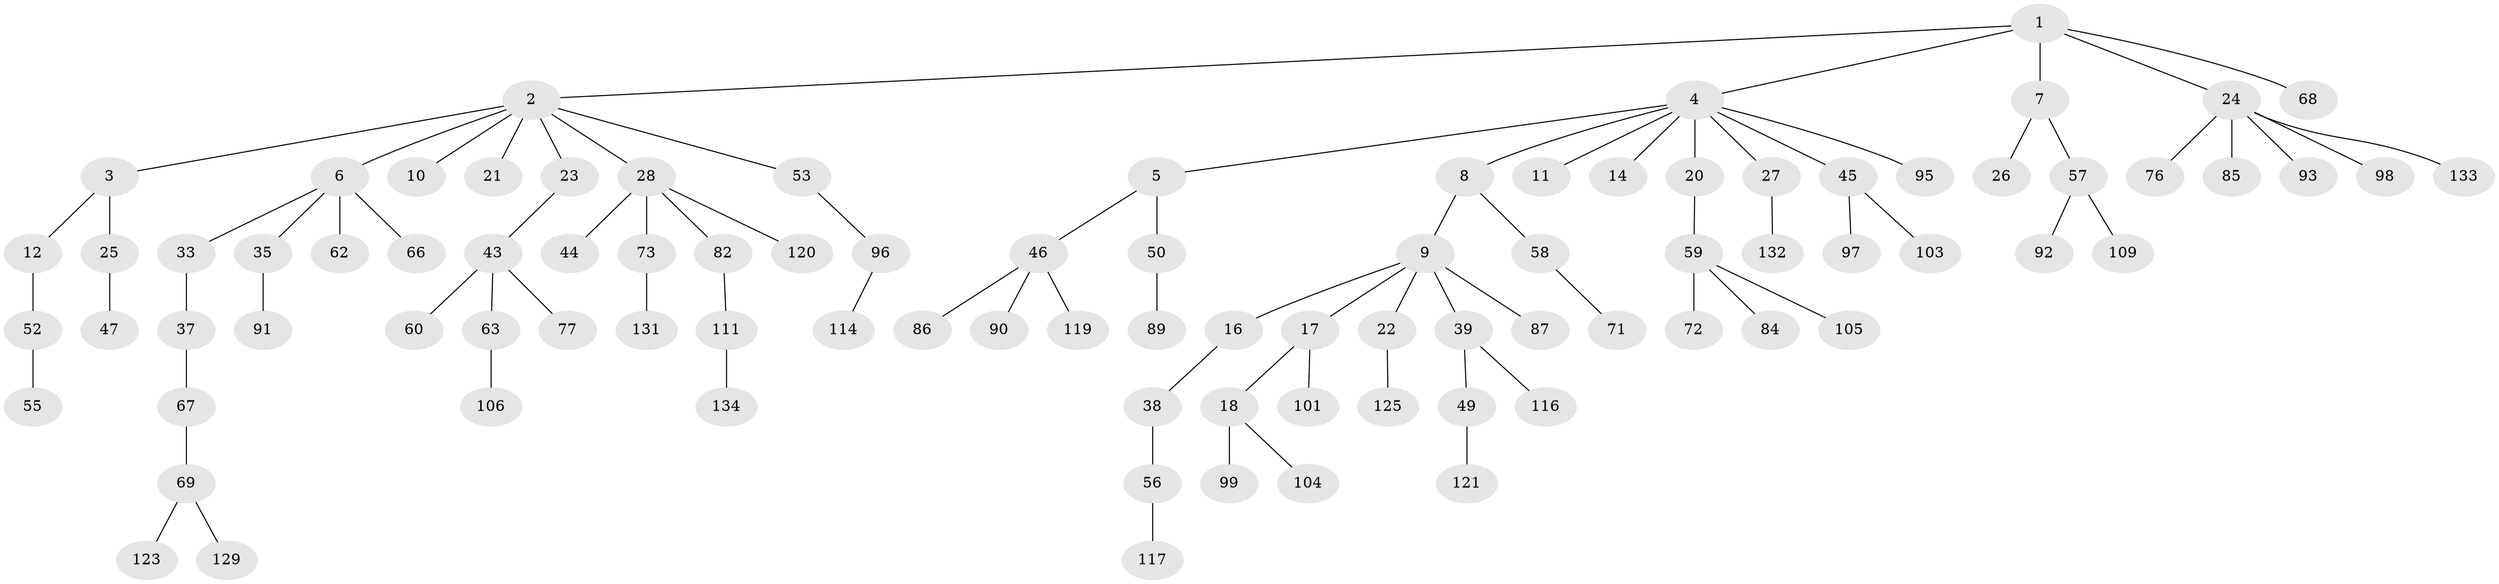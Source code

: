 // original degree distribution, {5: 0.014925373134328358, 7: 0.007462686567164179, 4: 0.08955223880597014, 9: 0.007462686567164179, 3: 0.12686567164179105, 1: 0.4552238805970149, 2: 0.29850746268656714}
// Generated by graph-tools (version 1.1) at 2025/42/03/06/25 10:42:04]
// undirected, 91 vertices, 90 edges
graph export_dot {
graph [start="1"]
  node [color=gray90,style=filled];
  1 [super="+41"];
  2 [super="+15"];
  3 [super="+29"];
  4 [super="+19"];
  5 [super="+40"];
  6 [super="+30"];
  7 [super="+78"];
  8 [super="+54"];
  9 [super="+13"];
  10;
  11 [super="+79"];
  12 [super="+32"];
  14;
  16;
  17 [super="+36"];
  18 [super="+34"];
  20;
  21;
  22 [super="+94"];
  23 [super="+74"];
  24 [super="+64"];
  25 [super="+31"];
  26 [super="+128"];
  27 [super="+83"];
  28 [super="+48"];
  33;
  35 [super="+126"];
  37 [super="+42"];
  38 [super="+51"];
  39 [super="+108"];
  43 [super="+61"];
  44 [super="+65"];
  45 [super="+80"];
  46 [super="+127"];
  47;
  49;
  50;
  52;
  53 [super="+70"];
  55 [super="+75"];
  56 [super="+130"];
  57;
  58;
  59 [super="+81"];
  60;
  62;
  63;
  66;
  67;
  68;
  69 [super="+88"];
  71;
  72;
  73 [super="+102"];
  76;
  77 [super="+107"];
  82;
  84 [super="+100"];
  85;
  86 [super="+115"];
  87;
  89;
  90;
  91;
  92 [super="+118"];
  93;
  95;
  96;
  97 [super="+122"];
  98;
  99;
  101;
  103;
  104;
  105;
  106 [super="+112"];
  109 [super="+110"];
  111 [super="+113"];
  114 [super="+124"];
  116;
  117;
  119;
  120;
  121;
  123;
  125;
  129;
  131;
  132;
  133;
  134;
  1 -- 2;
  1 -- 4;
  1 -- 7;
  1 -- 24;
  1 -- 68;
  2 -- 3;
  2 -- 6;
  2 -- 10;
  2 -- 23;
  2 -- 28;
  2 -- 21;
  2 -- 53;
  3 -- 12;
  3 -- 25;
  4 -- 5;
  4 -- 8;
  4 -- 11;
  4 -- 14;
  4 -- 27;
  4 -- 45;
  4 -- 95;
  4 -- 20;
  5 -- 50;
  5 -- 46;
  6 -- 35;
  6 -- 66;
  6 -- 62;
  6 -- 33;
  7 -- 26;
  7 -- 57;
  8 -- 9;
  8 -- 58;
  9 -- 16;
  9 -- 39;
  9 -- 87;
  9 -- 17;
  9 -- 22;
  12 -- 52;
  16 -- 38;
  17 -- 18;
  17 -- 101;
  18 -- 104;
  18 -- 99;
  20 -- 59;
  22 -- 125;
  23 -- 43;
  24 -- 93;
  24 -- 133;
  24 -- 98;
  24 -- 76;
  24 -- 85;
  25 -- 47;
  27 -- 132;
  28 -- 44;
  28 -- 82;
  28 -- 120;
  28 -- 73;
  33 -- 37;
  35 -- 91;
  37 -- 67;
  38 -- 56;
  39 -- 49;
  39 -- 116;
  43 -- 60;
  43 -- 77;
  43 -- 63;
  45 -- 103;
  45 -- 97;
  46 -- 86;
  46 -- 90;
  46 -- 119;
  49 -- 121;
  50 -- 89;
  52 -- 55;
  53 -- 96;
  56 -- 117;
  57 -- 92;
  57 -- 109;
  58 -- 71;
  59 -- 72;
  59 -- 105;
  59 -- 84;
  63 -- 106;
  67 -- 69;
  69 -- 123;
  69 -- 129;
  73 -- 131;
  82 -- 111;
  96 -- 114;
  111 -- 134;
}

